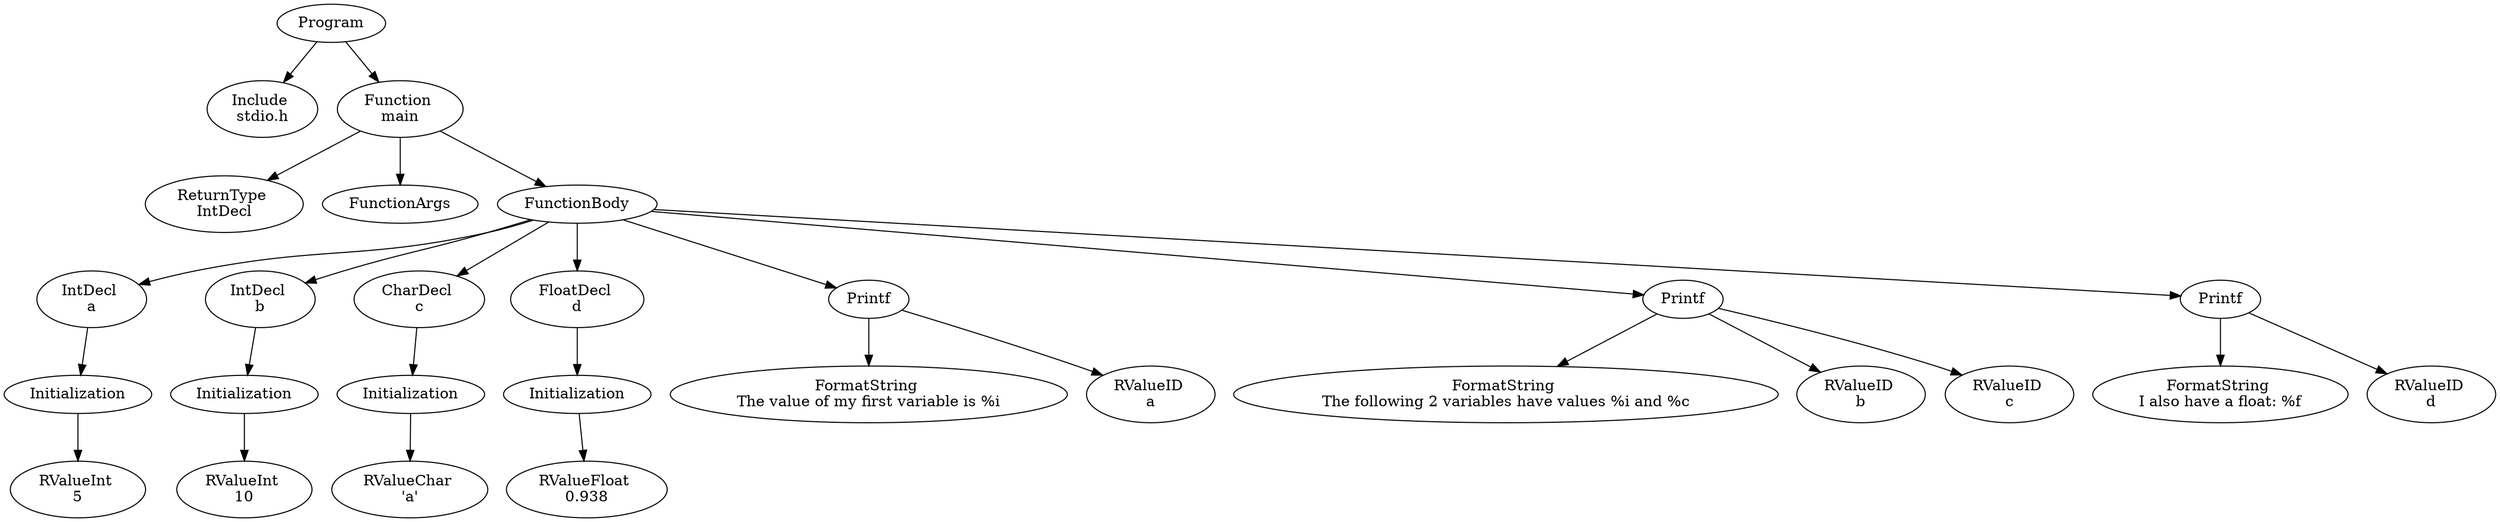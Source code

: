 digraph AST {
2 [label="Program"];
3 [label="Include \nstdio.h"];
4 [label="Function \nmain"];
5 [label="ReturnType \nIntDecl"];
6 [label="FunctionArgs"];
7 [label="FunctionBody"];
8 [label="IntDecl \na"];
9 [label="Initialization"];
10 [label="RValueInt \n5"];
9 -> 10;
8 -> 9;
11 [label="IntDecl \nb"];
12 [label="Initialization"];
13 [label="RValueInt \n10"];
12 -> 13;
11 -> 12;
14 [label="CharDecl \nc"];
15 [label="Initialization"];
16 [label="RValueChar \n'a'"];
15 -> 16;
14 -> 15;
17 [label="FloatDecl \nd"];
18 [label="Initialization"];
19 [label="RValueFloat \n0.938"];
18 -> 19;
17 -> 18;
20 [label="Printf"];
21 [label="FormatString \nThe value of my first variable is %i\n"];
22 [label="RValueID \na"];
20 -> 21;
20 -> 22;
23 [label="Printf"];
24 [label="FormatString \nThe following 2 variables have values %i and %c\n"];
25 [label="RValueID \nb"];
26 [label="RValueID \nc"];
23 -> 24;
23 -> 25;
23 -> 26;
27 [label="Printf"];
28 [label="FormatString \nI also have a float: %f\n"];
29 [label="RValueID \nd"];
27 -> 28;
27 -> 29;
7 -> 8;
7 -> 11;
7 -> 14;
7 -> 17;
7 -> 20;
7 -> 23;
7 -> 27;
4 -> 5;
4 -> 6;
4 -> 7;
2 -> 3;
2 -> 4;
}